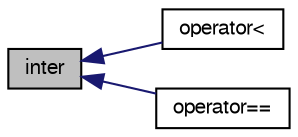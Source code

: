 digraph "inter"
{
  bgcolor="transparent";
  edge [fontname="FreeSans",fontsize="10",labelfontname="FreeSans",labelfontsize="10"];
  node [fontname="FreeSans",fontsize="10",shape=record];
  rankdir="LR";
  Node5 [label="inter",height=0.2,width=0.4,color="black", fillcolor="grey75", style="filled", fontcolor="black"];
  Node5 -> Node6 [dir="back",color="midnightblue",fontsize="10",style="solid",fontname="FreeSans"];
  Node6 [label="operator\<",height=0.2,width=0.4,color="black",URL="$a27562.html#a8933be4c4979c0dbf1baf6441732a3bf"];
  Node5 -> Node7 [dir="back",color="midnightblue",fontsize="10",style="solid",fontname="FreeSans"];
  Node7 [label="operator==",height=0.2,width=0.4,color="black",URL="$a27562.html#ada952b06dde03e95d967dbb1a23f1cd5"];
}

